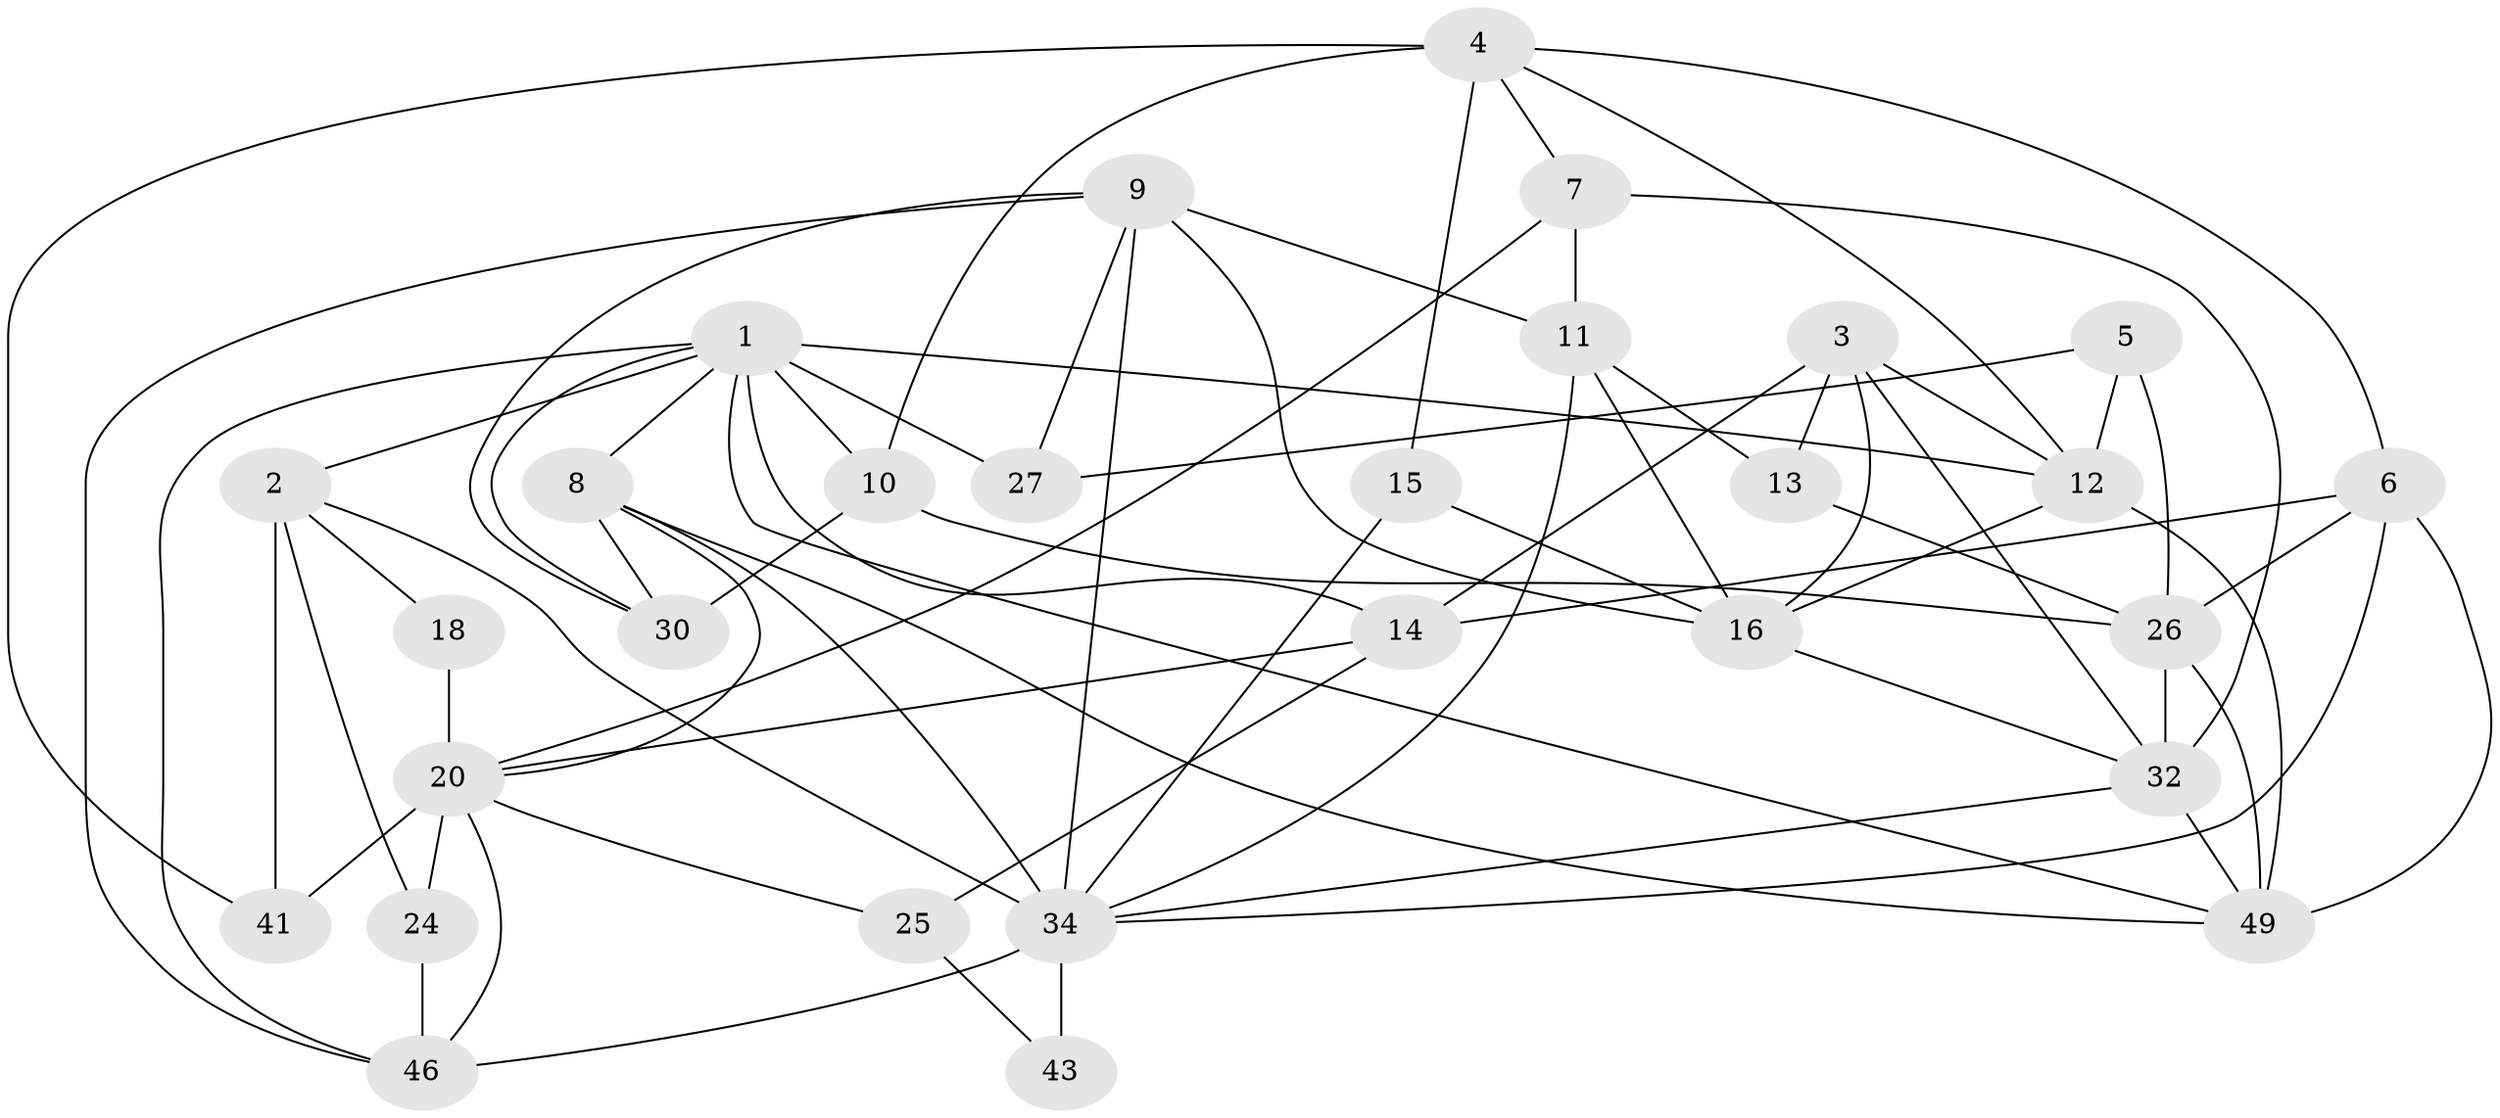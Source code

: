 // Generated by graph-tools (version 1.1) at 2025/52/02/27/25 19:52:08]
// undirected, 29 vertices, 70 edges
graph export_dot {
graph [start="1"]
  node [color=gray90,style=filled];
  1 [super="+23"];
  2 [super="+17"];
  3 [super="+29"];
  4 [super="+37"];
  5 [super="+35"];
  6;
  7 [super="+31"];
  8 [super="+47"];
  9 [super="+39"];
  10 [super="+44"];
  11 [super="+21"];
  12 [super="+22"];
  13;
  14 [super="+19"];
  15;
  16 [super="+28"];
  18;
  20 [super="+33"];
  24;
  25 [super="+36"];
  26 [super="+40"];
  27;
  30 [super="+45"];
  32 [super="+50"];
  34 [super="+38"];
  41 [super="+42"];
  43;
  46 [super="+48"];
  49;
  1 -- 12;
  1 -- 2;
  1 -- 10 [weight=2];
  1 -- 27;
  1 -- 46;
  1 -- 30;
  1 -- 14;
  1 -- 49;
  1 -- 8;
  2 -- 24;
  2 -- 34 [weight=2];
  2 -- 41;
  2 -- 18;
  3 -- 16;
  3 -- 12;
  3 -- 32;
  3 -- 13;
  3 -- 14 [weight=2];
  4 -- 6;
  4 -- 10;
  4 -- 41;
  4 -- 7;
  4 -- 12;
  4 -- 15;
  5 -- 26 [weight=2];
  5 -- 27;
  5 -- 12;
  6 -- 49;
  6 -- 34;
  6 -- 26;
  6 -- 14;
  7 -- 32 [weight=2];
  7 -- 11;
  7 -- 20;
  8 -- 49;
  8 -- 20;
  8 -- 30;
  8 -- 34;
  9 -- 27;
  9 -- 16;
  9 -- 11;
  9 -- 30;
  9 -- 34;
  9 -- 46;
  10 -- 26;
  10 -- 30;
  11 -- 13;
  11 -- 16;
  11 -- 34;
  12 -- 49;
  12 -- 16;
  13 -- 26;
  14 -- 25;
  14 -- 20;
  15 -- 16;
  15 -- 34;
  16 -- 32;
  18 -- 20;
  20 -- 24;
  20 -- 25;
  20 -- 41;
  20 -- 46;
  24 -- 46 [weight=2];
  25 -- 43;
  26 -- 49;
  26 -- 32;
  32 -- 34;
  32 -- 49;
  34 -- 43 [weight=2];
  34 -- 46;
}
